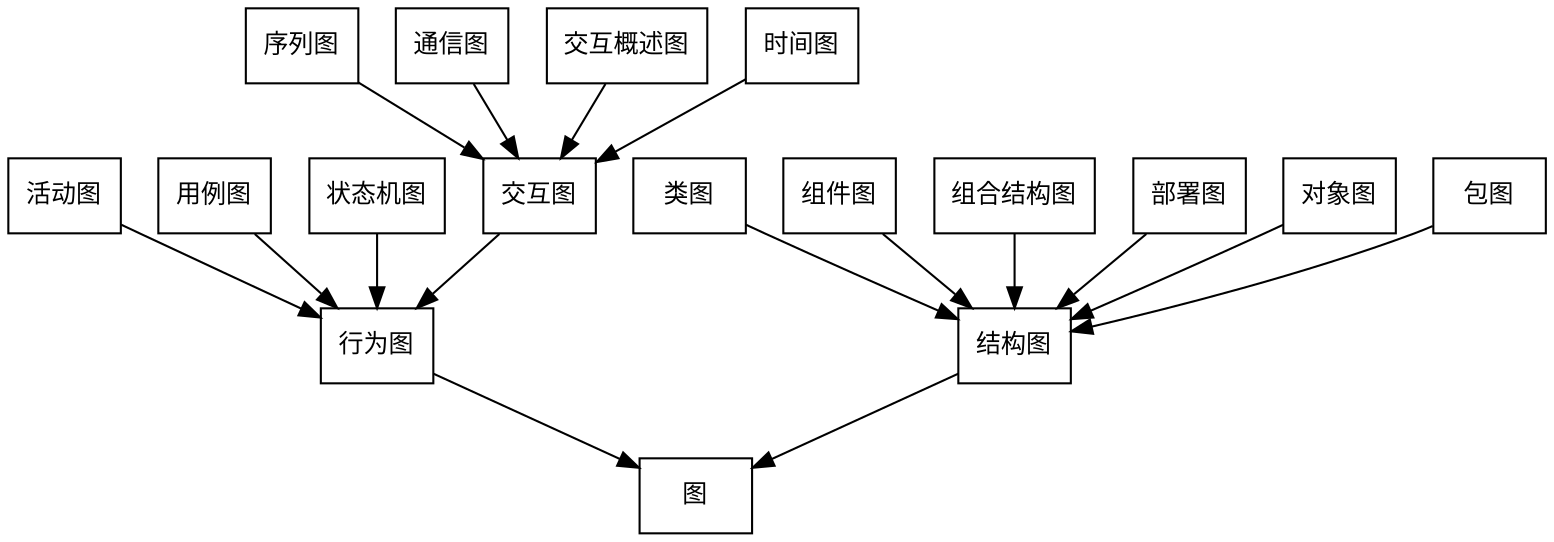 /* UML图形类型分类 */
digraph G {

	node [
		    fontname = "Microsoft YaHei"
            fontsize = 12
            shape = "box"
	]
	
	结构图 -> 图
	行为图 -> 图

	类图 -> 结构图
	组件图 -> 结构图
	组合结构图 -> 结构图
	部署图 -> 结构图
	对象图 -> 结构图
	包图 -> 结构图
	
	活动图 -> 行为图
	用例图 -> 行为图
	状态机图 -> 行为图
	交互图 -> 行为图

	序列图 -> 交互图
	通信图 -> 交互图
	交互概述图 -> 交互图
	时间图 -> 交互图
}